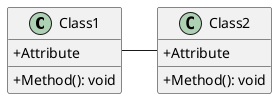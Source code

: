 @startuml Association

skinparam classAttributeIconSize 0

class Class1 {
    + Attribute
    + Method(): void
}

class Class2 {
    + Attribute
    + Method(): void
}

Class1 - Class2

@enduml